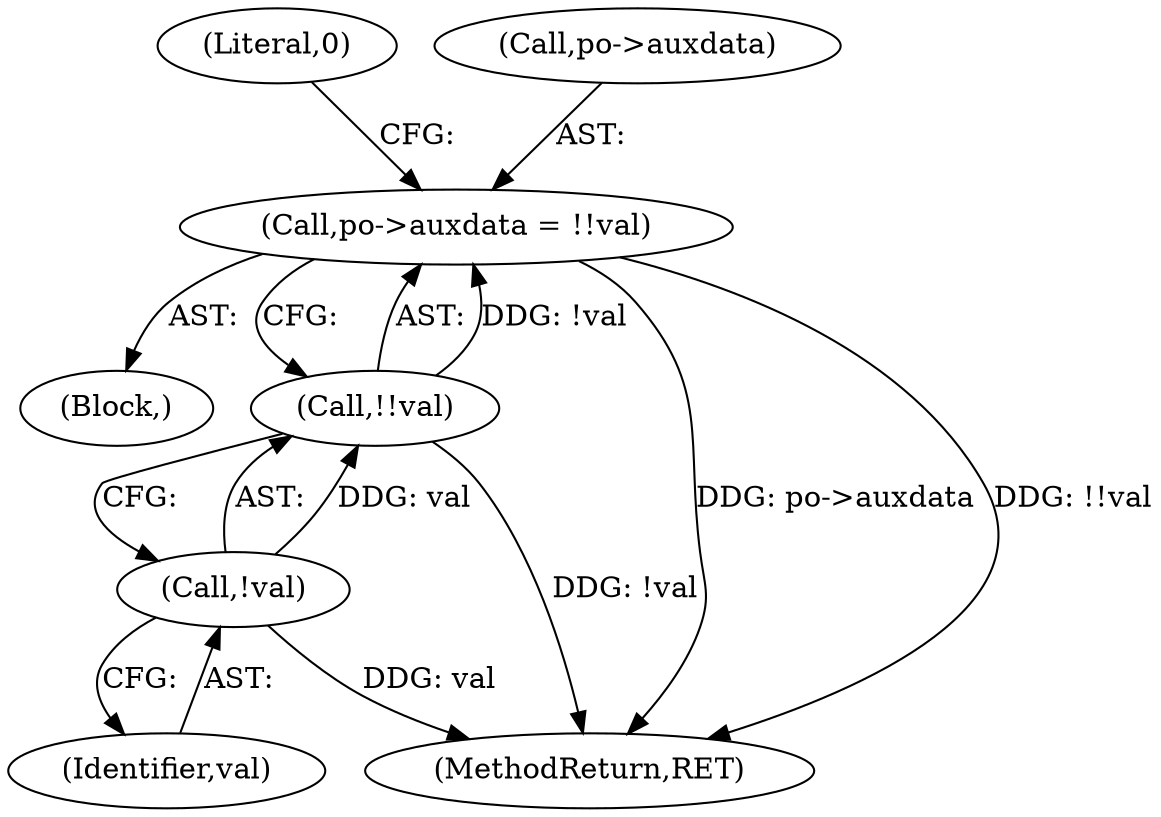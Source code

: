 digraph "0_linux_84ac7260236a49c79eede91617700174c2c19b0c_0@pointer" {
"1000437" [label="(Call,po->auxdata = !!val)"];
"1000441" [label="(Call,!!val)"];
"1000442" [label="(Call,!val)"];
"1000417" [label="(Block,)"];
"1000445" [label="(Literal,0)"];
"1000438" [label="(Call,po->auxdata)"];
"1000442" [label="(Call,!val)"];
"1000683" [label="(MethodReturn,RET)"];
"1000443" [label="(Identifier,val)"];
"1000441" [label="(Call,!!val)"];
"1000437" [label="(Call,po->auxdata = !!val)"];
"1000437" -> "1000417"  [label="AST: "];
"1000437" -> "1000441"  [label="CFG: "];
"1000438" -> "1000437"  [label="AST: "];
"1000441" -> "1000437"  [label="AST: "];
"1000445" -> "1000437"  [label="CFG: "];
"1000437" -> "1000683"  [label="DDG: po->auxdata"];
"1000437" -> "1000683"  [label="DDG: !!val"];
"1000441" -> "1000437"  [label="DDG: !val"];
"1000441" -> "1000442"  [label="CFG: "];
"1000442" -> "1000441"  [label="AST: "];
"1000441" -> "1000683"  [label="DDG: !val"];
"1000442" -> "1000441"  [label="DDG: val"];
"1000442" -> "1000443"  [label="CFG: "];
"1000443" -> "1000442"  [label="AST: "];
"1000442" -> "1000683"  [label="DDG: val"];
}
